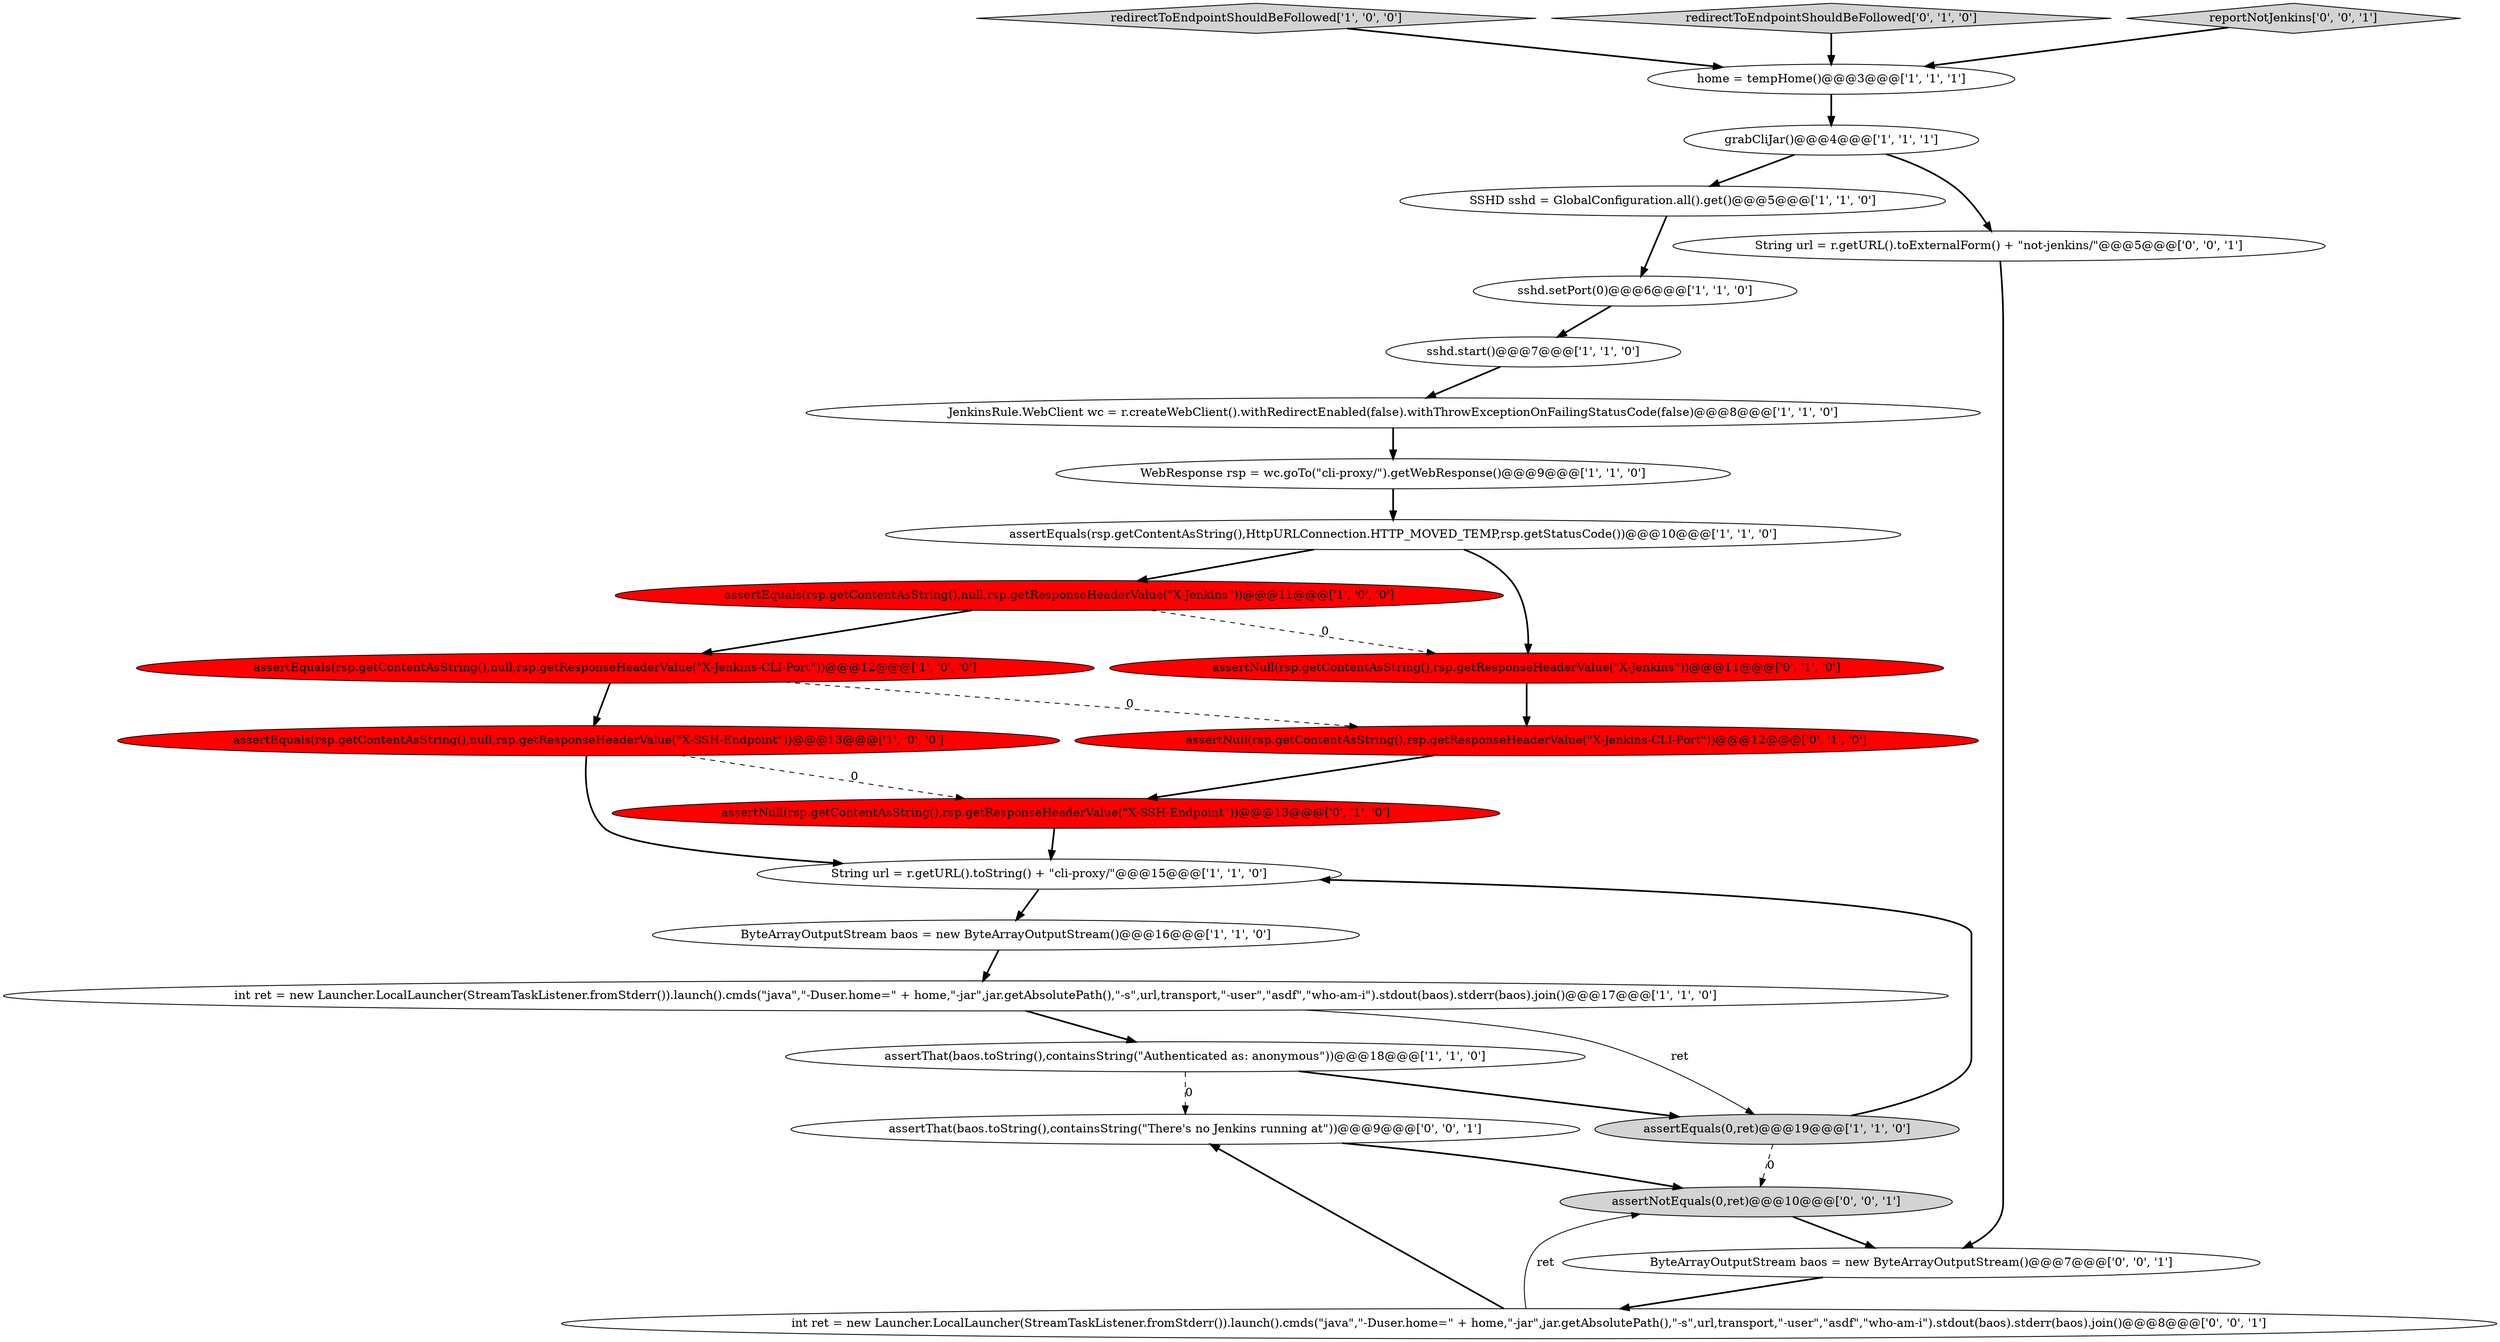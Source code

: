 digraph {
4 [style = filled, label = "SSHD sshd = GlobalConfiguration.all().get()@@@5@@@['1', '1', '0']", fillcolor = white, shape = ellipse image = "AAA0AAABBB1BBB"];
9 [style = filled, label = "home = tempHome()@@@3@@@['1', '1', '1']", fillcolor = white, shape = ellipse image = "AAA0AAABBB1BBB"];
11 [style = filled, label = "redirectToEndpointShouldBeFollowed['1', '0', '0']", fillcolor = lightgray, shape = diamond image = "AAA0AAABBB1BBB"];
16 [style = filled, label = "assertEquals(rsp.getContentAsString(),null,rsp.getResponseHeaderValue(\"X-Jenkins\"))@@@11@@@['1', '0', '0']", fillcolor = red, shape = ellipse image = "AAA1AAABBB1BBB"];
0 [style = filled, label = "assertThat(baos.toString(),containsString(\"Authenticated as: anonymous\"))@@@18@@@['1', '1', '0']", fillcolor = white, shape = ellipse image = "AAA0AAABBB1BBB"];
19 [style = filled, label = "assertNull(rsp.getContentAsString(),rsp.getResponseHeaderValue(\"X-Jenkins\"))@@@11@@@['0', '1', '0']", fillcolor = red, shape = ellipse image = "AAA1AAABBB2BBB"];
13 [style = filled, label = "int ret = new Launcher.LocalLauncher(StreamTaskListener.fromStderr()).launch().cmds(\"java\",\"-Duser.home=\" + home,\"-jar\",jar.getAbsolutePath(),\"-s\",url,transport,\"-user\",\"asdf\",\"who-am-i\").stdout(baos).stderr(baos).join()@@@17@@@['1', '1', '0']", fillcolor = white, shape = ellipse image = "AAA0AAABBB1BBB"];
20 [style = filled, label = "redirectToEndpointShouldBeFollowed['0', '1', '0']", fillcolor = lightgray, shape = diamond image = "AAA0AAABBB2BBB"];
8 [style = filled, label = "assertEquals(rsp.getContentAsString(),null,rsp.getResponseHeaderValue(\"X-SSH-Endpoint\"))@@@13@@@['1', '0', '0']", fillcolor = red, shape = ellipse image = "AAA1AAABBB1BBB"];
18 [style = filled, label = "assertNull(rsp.getContentAsString(),rsp.getResponseHeaderValue(\"X-Jenkins-CLI-Port\"))@@@12@@@['0', '1', '0']", fillcolor = red, shape = ellipse image = "AAA1AAABBB2BBB"];
22 [style = filled, label = "reportNotJenkins['0', '0', '1']", fillcolor = lightgray, shape = diamond image = "AAA0AAABBB3BBB"];
6 [style = filled, label = "String url = r.getURL().toString() + \"cli-proxy/\"@@@15@@@['1', '1', '0']", fillcolor = white, shape = ellipse image = "AAA0AAABBB1BBB"];
25 [style = filled, label = "int ret = new Launcher.LocalLauncher(StreamTaskListener.fromStderr()).launch().cmds(\"java\",\"-Duser.home=\" + home,\"-jar\",jar.getAbsolutePath(),\"-s\",url,transport,\"-user\",\"asdf\",\"who-am-i\").stdout(baos).stderr(baos).join()@@@8@@@['0', '0', '1']", fillcolor = white, shape = ellipse image = "AAA0AAABBB3BBB"];
1 [style = filled, label = "sshd.start()@@@7@@@['1', '1', '0']", fillcolor = white, shape = ellipse image = "AAA0AAABBB1BBB"];
14 [style = filled, label = "assertEquals(rsp.getContentAsString(),HttpURLConnection.HTTP_MOVED_TEMP,rsp.getStatusCode())@@@10@@@['1', '1', '0']", fillcolor = white, shape = ellipse image = "AAA0AAABBB1BBB"];
12 [style = filled, label = "WebResponse rsp = wc.goTo(\"cli-proxy/\").getWebResponse()@@@9@@@['1', '1', '0']", fillcolor = white, shape = ellipse image = "AAA0AAABBB1BBB"];
23 [style = filled, label = "ByteArrayOutputStream baos = new ByteArrayOutputStream()@@@7@@@['0', '0', '1']", fillcolor = white, shape = ellipse image = "AAA0AAABBB3BBB"];
26 [style = filled, label = "String url = r.getURL().toExternalForm() + \"not-jenkins/\"@@@5@@@['0', '0', '1']", fillcolor = white, shape = ellipse image = "AAA0AAABBB3BBB"];
3 [style = filled, label = "grabCliJar()@@@4@@@['1', '1', '1']", fillcolor = white, shape = ellipse image = "AAA0AAABBB1BBB"];
21 [style = filled, label = "assertThat(baos.toString(),containsString(\"There's no Jenkins running at\"))@@@9@@@['0', '0', '1']", fillcolor = white, shape = ellipse image = "AAA0AAABBB3BBB"];
15 [style = filled, label = "assertEquals(rsp.getContentAsString(),null,rsp.getResponseHeaderValue(\"X-Jenkins-CLI-Port\"))@@@12@@@['1', '0', '0']", fillcolor = red, shape = ellipse image = "AAA1AAABBB1BBB"];
7 [style = filled, label = "ByteArrayOutputStream baos = new ByteArrayOutputStream()@@@16@@@['1', '1', '0']", fillcolor = white, shape = ellipse image = "AAA0AAABBB1BBB"];
10 [style = filled, label = "JenkinsRule.WebClient wc = r.createWebClient().withRedirectEnabled(false).withThrowExceptionOnFailingStatusCode(false)@@@8@@@['1', '1', '0']", fillcolor = white, shape = ellipse image = "AAA0AAABBB1BBB"];
24 [style = filled, label = "assertNotEquals(0,ret)@@@10@@@['0', '0', '1']", fillcolor = lightgray, shape = ellipse image = "AAA0AAABBB3BBB"];
17 [style = filled, label = "assertNull(rsp.getContentAsString(),rsp.getResponseHeaderValue(\"X-SSH-Endpoint\"))@@@13@@@['0', '1', '0']", fillcolor = red, shape = ellipse image = "AAA1AAABBB2BBB"];
5 [style = filled, label = "sshd.setPort(0)@@@6@@@['1', '1', '0']", fillcolor = white, shape = ellipse image = "AAA0AAABBB1BBB"];
2 [style = filled, label = "assertEquals(0,ret)@@@19@@@['1', '1', '0']", fillcolor = lightgray, shape = ellipse image = "AAA0AAABBB1BBB"];
7->13 [style = bold, label=""];
14->16 [style = bold, label=""];
16->15 [style = bold, label=""];
23->25 [style = bold, label=""];
19->18 [style = bold, label=""];
17->6 [style = bold, label=""];
20->9 [style = bold, label=""];
16->19 [style = dashed, label="0"];
2->6 [style = bold, label=""];
13->2 [style = solid, label="ret"];
0->2 [style = bold, label=""];
22->9 [style = bold, label=""];
15->18 [style = dashed, label="0"];
18->17 [style = bold, label=""];
3->26 [style = bold, label=""];
14->19 [style = bold, label=""];
8->6 [style = bold, label=""];
21->24 [style = bold, label=""];
11->9 [style = bold, label=""];
3->4 [style = bold, label=""];
5->1 [style = bold, label=""];
10->12 [style = bold, label=""];
0->21 [style = dashed, label="0"];
26->23 [style = bold, label=""];
12->14 [style = bold, label=""];
9->3 [style = bold, label=""];
8->17 [style = dashed, label="0"];
2->24 [style = dashed, label="0"];
6->7 [style = bold, label=""];
1->10 [style = bold, label=""];
4->5 [style = bold, label=""];
15->8 [style = bold, label=""];
25->21 [style = bold, label=""];
13->0 [style = bold, label=""];
25->24 [style = solid, label="ret"];
24->23 [style = bold, label=""];
}
